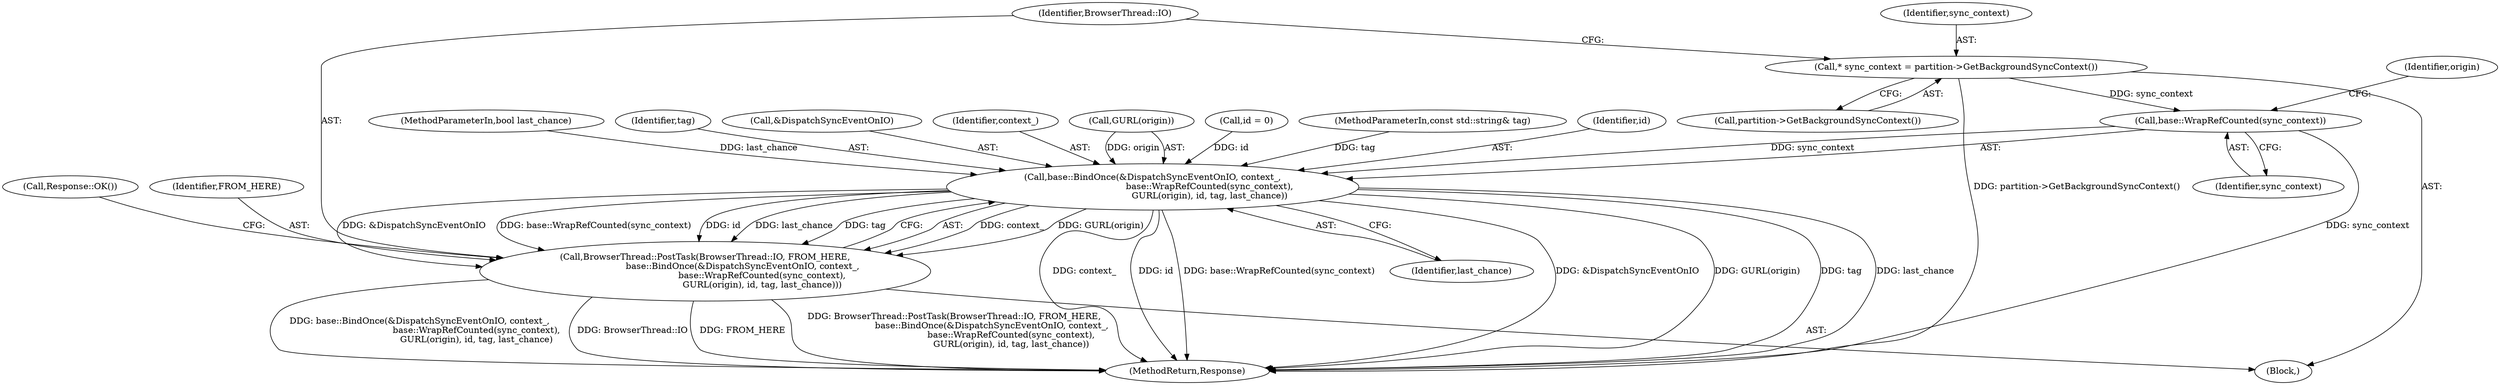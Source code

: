 digraph "1_Chrome_3c8e4852477d5b1e2da877808c998dc57db9460f_26@pointer" {
"1000135" [label="(Call,* sync_context = partition->GetBackgroundSyncContext())"];
"1000145" [label="(Call,base::WrapRefCounted(sync_context))"];
"1000141" [label="(Call,base::BindOnce(&DispatchSyncEventOnIO, context_,\n                                         base::WrapRefCounted(sync_context),\n                                         GURL(origin), id, tag, last_chance))"];
"1000138" [label="(Call,BrowserThread::PostTask(BrowserThread::IO, FROM_HERE,\n                           base::BindOnce(&DispatchSyncEventOnIO, context_,\n                                         base::WrapRefCounted(sync_context),\n                                         GURL(origin), id, tag, last_chance)))"];
"1000137" [label="(Call,partition->GetBackgroundSyncContext())"];
"1000150" [label="(Identifier,tag)"];
"1000141" [label="(Call,base::BindOnce(&DispatchSyncEventOnIO, context_,\n                                         base::WrapRefCounted(sync_context),\n                                         GURL(origin), id, tag, last_chance))"];
"1000140" [label="(Identifier,FROM_HERE)"];
"1000142" [label="(Call,&DispatchSyncEventOnIO)"];
"1000105" [label="(Block,)"];
"1000145" [label="(Call,base::WrapRefCounted(sync_context))"];
"1000138" [label="(Call,BrowserThread::PostTask(BrowserThread::IO, FROM_HERE,\n                           base::BindOnce(&DispatchSyncEventOnIO, context_,\n                                         base::WrapRefCounted(sync_context),\n                                         GURL(origin), id, tag, last_chance)))"];
"1000144" [label="(Identifier,context_)"];
"1000117" [label="(Call,id = 0)"];
"1000135" [label="(Call,* sync_context = partition->GetBackgroundSyncContext())"];
"1000103" [label="(MethodParameterIn,const std::string& tag)"];
"1000146" [label="(Identifier,sync_context)"];
"1000139" [label="(Identifier,BrowserThread::IO)"];
"1000148" [label="(Identifier,origin)"];
"1000149" [label="(Identifier,id)"];
"1000153" [label="(Call,Response::OK())"];
"1000154" [label="(MethodReturn,Response)"];
"1000147" [label="(Call,GURL(origin))"];
"1000104" [label="(MethodParameterIn,bool last_chance)"];
"1000151" [label="(Identifier,last_chance)"];
"1000136" [label="(Identifier,sync_context)"];
"1000135" -> "1000105"  [label="AST: "];
"1000135" -> "1000137"  [label="CFG: "];
"1000136" -> "1000135"  [label="AST: "];
"1000137" -> "1000135"  [label="AST: "];
"1000139" -> "1000135"  [label="CFG: "];
"1000135" -> "1000154"  [label="DDG: partition->GetBackgroundSyncContext()"];
"1000135" -> "1000145"  [label="DDG: sync_context"];
"1000145" -> "1000141"  [label="AST: "];
"1000145" -> "1000146"  [label="CFG: "];
"1000146" -> "1000145"  [label="AST: "];
"1000148" -> "1000145"  [label="CFG: "];
"1000145" -> "1000154"  [label="DDG: sync_context"];
"1000145" -> "1000141"  [label="DDG: sync_context"];
"1000141" -> "1000138"  [label="AST: "];
"1000141" -> "1000151"  [label="CFG: "];
"1000142" -> "1000141"  [label="AST: "];
"1000144" -> "1000141"  [label="AST: "];
"1000147" -> "1000141"  [label="AST: "];
"1000149" -> "1000141"  [label="AST: "];
"1000150" -> "1000141"  [label="AST: "];
"1000151" -> "1000141"  [label="AST: "];
"1000138" -> "1000141"  [label="CFG: "];
"1000141" -> "1000154"  [label="DDG: &DispatchSyncEventOnIO"];
"1000141" -> "1000154"  [label="DDG: tag"];
"1000141" -> "1000154"  [label="DDG: GURL(origin)"];
"1000141" -> "1000154"  [label="DDG: last_chance"];
"1000141" -> "1000154"  [label="DDG: context_"];
"1000141" -> "1000154"  [label="DDG: id"];
"1000141" -> "1000154"  [label="DDG: base::WrapRefCounted(sync_context)"];
"1000141" -> "1000138"  [label="DDG: context_"];
"1000141" -> "1000138"  [label="DDG: GURL(origin)"];
"1000141" -> "1000138"  [label="DDG: &DispatchSyncEventOnIO"];
"1000141" -> "1000138"  [label="DDG: base::WrapRefCounted(sync_context)"];
"1000141" -> "1000138"  [label="DDG: id"];
"1000141" -> "1000138"  [label="DDG: last_chance"];
"1000141" -> "1000138"  [label="DDG: tag"];
"1000147" -> "1000141"  [label="DDG: origin"];
"1000117" -> "1000141"  [label="DDG: id"];
"1000103" -> "1000141"  [label="DDG: tag"];
"1000104" -> "1000141"  [label="DDG: last_chance"];
"1000138" -> "1000105"  [label="AST: "];
"1000139" -> "1000138"  [label="AST: "];
"1000140" -> "1000138"  [label="AST: "];
"1000153" -> "1000138"  [label="CFG: "];
"1000138" -> "1000154"  [label="DDG: FROM_HERE"];
"1000138" -> "1000154"  [label="DDG: BrowserThread::PostTask(BrowserThread::IO, FROM_HERE,\n                           base::BindOnce(&DispatchSyncEventOnIO, context_,\n                                         base::WrapRefCounted(sync_context),\n                                         GURL(origin), id, tag, last_chance))"];
"1000138" -> "1000154"  [label="DDG: base::BindOnce(&DispatchSyncEventOnIO, context_,\n                                         base::WrapRefCounted(sync_context),\n                                         GURL(origin), id, tag, last_chance)"];
"1000138" -> "1000154"  [label="DDG: BrowserThread::IO"];
}
